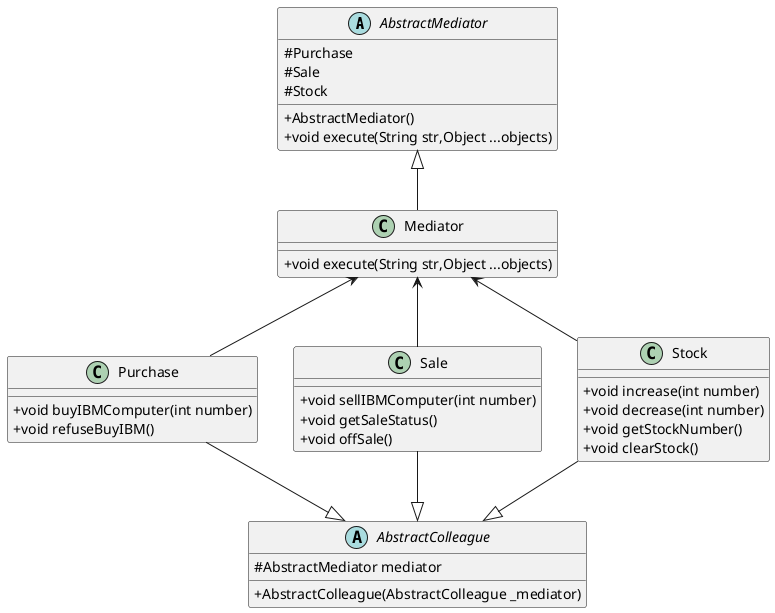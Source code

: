@startuml
skinparam classAttributeIconSize 0
Abstract AbstractMediator{
    # Purchase
    # Sale
    # Stock
    + AbstractMediator()
    + void execute(String str,Object ...objects)
}
class Mediator{
    + void execute(String str,Object ...objects)
}
class Purchase{
    + void buyIBMComputer(int number)
    + void refuseBuyIBM()
}
class Sale{
    + void sellIBMComputer(int number)
    + void getSaleStatus()
    + void offSale()
}
class Stock{
    + void increase(int number)
    + void decrease(int number)
    + void getStockNumber()
    + void clearStock()
}
Abstract class AbstractColleague{
    # AbstractMediator mediator
    + AbstractColleague(AbstractColleague _mediator)
}
Mediator -up-|> AbstractMediator
Stock  -up-> Mediator
Purchase -up-> Mediator
Sale -up-> Mediator
Sale -down-|> AbstractColleague
Purchase -down-|> AbstractColleague
Stock -down-|> AbstractColleague
@enduml